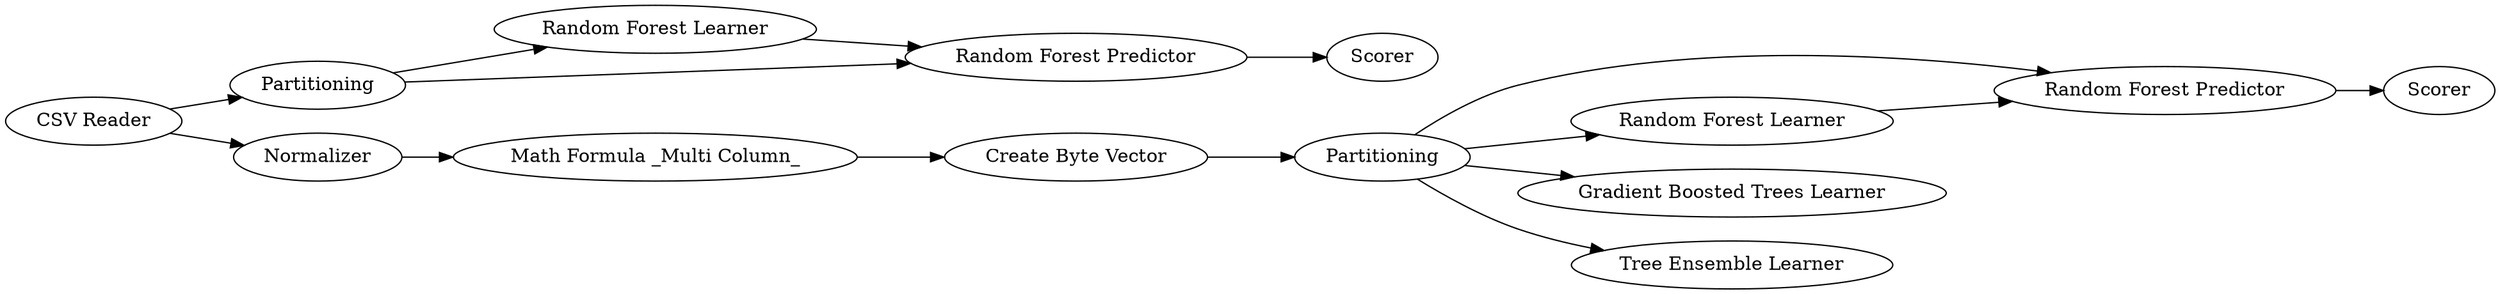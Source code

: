 digraph {
	40 -> 37
	38 -> 40
	36 -> 35
	37 -> 39
	38 -> 37
	34 -> 36
	31 -> 9
	9 -> 11
	34 -> 38
	35 -> 31
	11 -> 12
	9 -> 10
	9 -> 42
	10 -> 11
	9 -> 41
	39 [label=Scorer]
	35 [label="Math Formula _Multi Column_"]
	42 [label="Gradient Boosted Trees Learner"]
	34 [label="CSV Reader"]
	41 [label="Tree Ensemble Learner"]
	31 [label="Create Byte Vector"]
	9 [label=Partitioning]
	36 [label=Normalizer]
	11 [label="Random Forest Predictor"]
	37 [label="Random Forest Predictor"]
	40 [label="Random Forest Learner"]
	12 [label=Scorer]
	38 [label=Partitioning]
	10 [label="Random Forest Learner"]
	rankdir=LR
}
